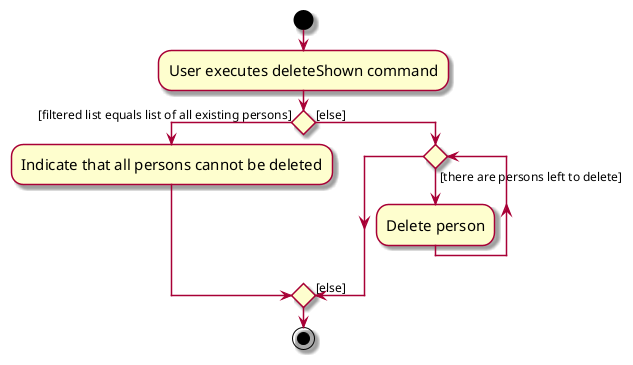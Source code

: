 @startuml
skin rose
skinparam ActivityFontSize 15
skinparam ArrowFontSize 12
start
:User executes deleteShown command;
if () then ([filtered list equals list of all existing persons])
  :Indicate that all persons cannot be deleted;
else ([else])
while () is ([there are persons left to delete])
    :Delete person;
  endwhile;
  -> [else];
endif;
stop
@enduml

